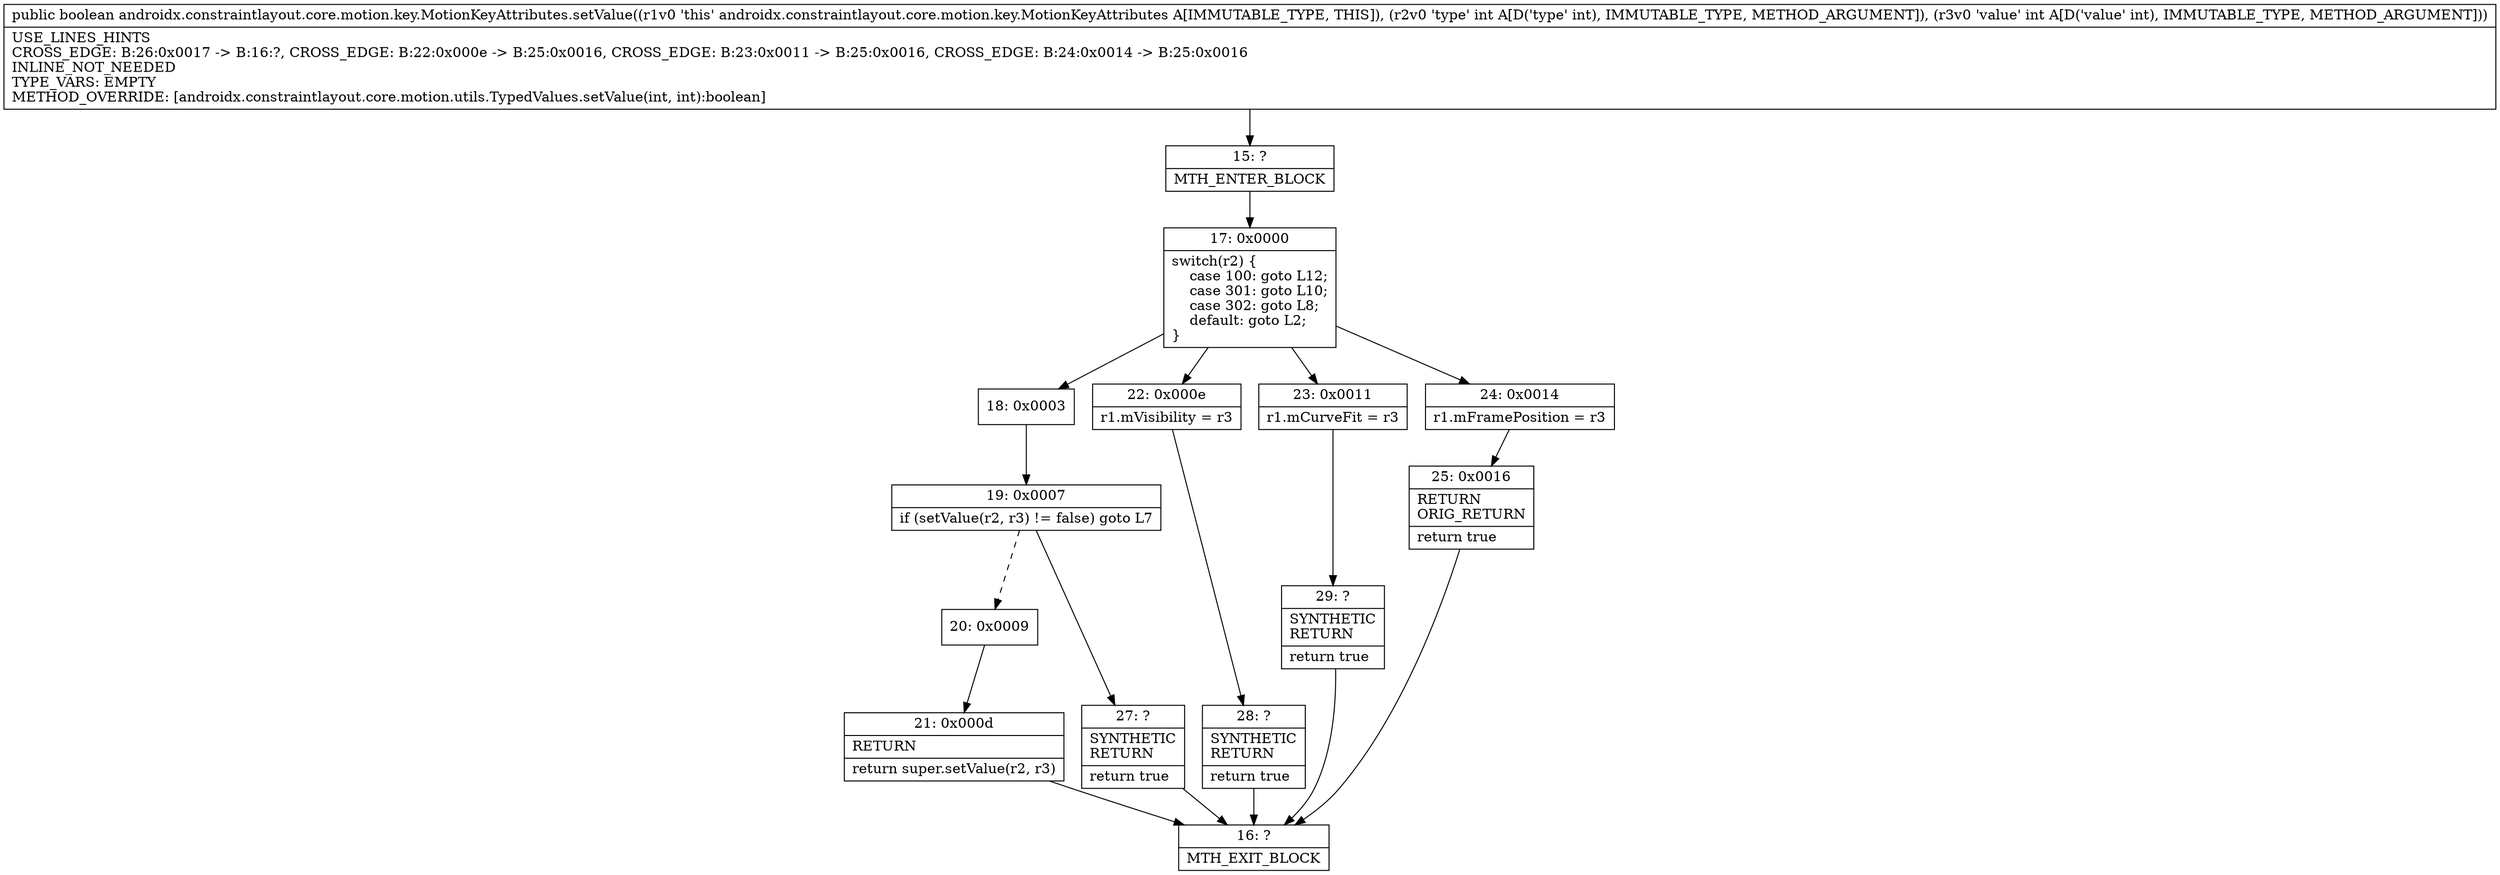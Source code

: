 digraph "CFG forandroidx.constraintlayout.core.motion.key.MotionKeyAttributes.setValue(II)Z" {
Node_15 [shape=record,label="{15\:\ ?|MTH_ENTER_BLOCK\l}"];
Node_17 [shape=record,label="{17\:\ 0x0000|switch(r2) \{\l    case 100: goto L12;\l    case 301: goto L10;\l    case 302: goto L8;\l    default: goto L2;\l\}\l}"];
Node_18 [shape=record,label="{18\:\ 0x0003}"];
Node_19 [shape=record,label="{19\:\ 0x0007|if (setValue(r2, r3) != false) goto L7\l}"];
Node_20 [shape=record,label="{20\:\ 0x0009}"];
Node_21 [shape=record,label="{21\:\ 0x000d|RETURN\l|return super.setValue(r2, r3)\l}"];
Node_16 [shape=record,label="{16\:\ ?|MTH_EXIT_BLOCK\l}"];
Node_27 [shape=record,label="{27\:\ ?|SYNTHETIC\lRETURN\l|return true\l}"];
Node_22 [shape=record,label="{22\:\ 0x000e|r1.mVisibility = r3\l}"];
Node_28 [shape=record,label="{28\:\ ?|SYNTHETIC\lRETURN\l|return true\l}"];
Node_23 [shape=record,label="{23\:\ 0x0011|r1.mCurveFit = r3\l}"];
Node_29 [shape=record,label="{29\:\ ?|SYNTHETIC\lRETURN\l|return true\l}"];
Node_24 [shape=record,label="{24\:\ 0x0014|r1.mFramePosition = r3\l}"];
Node_25 [shape=record,label="{25\:\ 0x0016|RETURN\lORIG_RETURN\l|return true\l}"];
MethodNode[shape=record,label="{public boolean androidx.constraintlayout.core.motion.key.MotionKeyAttributes.setValue((r1v0 'this' androidx.constraintlayout.core.motion.key.MotionKeyAttributes A[IMMUTABLE_TYPE, THIS]), (r2v0 'type' int A[D('type' int), IMMUTABLE_TYPE, METHOD_ARGUMENT]), (r3v0 'value' int A[D('value' int), IMMUTABLE_TYPE, METHOD_ARGUMENT]))  | USE_LINES_HINTS\lCROSS_EDGE: B:26:0x0017 \-\> B:16:?, CROSS_EDGE: B:22:0x000e \-\> B:25:0x0016, CROSS_EDGE: B:23:0x0011 \-\> B:25:0x0016, CROSS_EDGE: B:24:0x0014 \-\> B:25:0x0016\lINLINE_NOT_NEEDED\lTYPE_VARS: EMPTY\lMETHOD_OVERRIDE: [androidx.constraintlayout.core.motion.utils.TypedValues.setValue(int, int):boolean]\l}"];
MethodNode -> Node_15;Node_15 -> Node_17;
Node_17 -> Node_18;
Node_17 -> Node_22;
Node_17 -> Node_23;
Node_17 -> Node_24;
Node_18 -> Node_19;
Node_19 -> Node_20[style=dashed];
Node_19 -> Node_27;
Node_20 -> Node_21;
Node_21 -> Node_16;
Node_27 -> Node_16;
Node_22 -> Node_28;
Node_28 -> Node_16;
Node_23 -> Node_29;
Node_29 -> Node_16;
Node_24 -> Node_25;
Node_25 -> Node_16;
}

